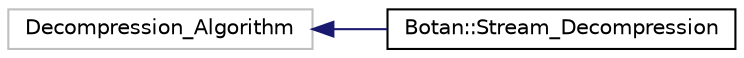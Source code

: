 digraph "Graphical Class Hierarchy"
{
  edge [fontname="Helvetica",fontsize="10",labelfontname="Helvetica",labelfontsize="10"];
  node [fontname="Helvetica",fontsize="10",shape=record];
  rankdir="LR";
  Node598 [label="Decompression_Algorithm",height=0.2,width=0.4,color="grey75", fillcolor="white", style="filled"];
  Node598 -> Node0 [dir="back",color="midnightblue",fontsize="10",style="solid",fontname="Helvetica"];
  Node0 [label="Botan::Stream_Decompression",height=0.2,width=0.4,color="black", fillcolor="white", style="filled",URL="$class_botan_1_1_stream___decompression.html"];
}
